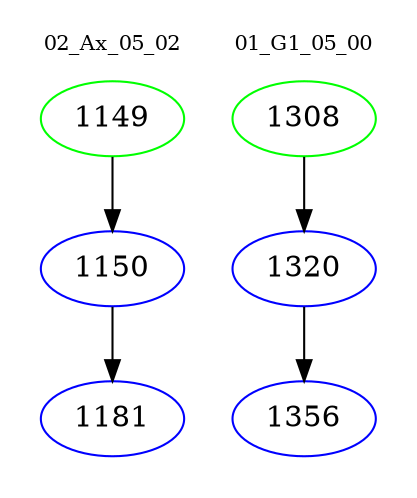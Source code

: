 digraph{
subgraph cluster_0 {
color = white
label = "02_Ax_05_02";
fontsize=10;
T0_1149 [label="1149", color="green"]
T0_1149 -> T0_1150 [color="black"]
T0_1150 [label="1150", color="blue"]
T0_1150 -> T0_1181 [color="black"]
T0_1181 [label="1181", color="blue"]
}
subgraph cluster_1 {
color = white
label = "01_G1_05_00";
fontsize=10;
T1_1308 [label="1308", color="green"]
T1_1308 -> T1_1320 [color="black"]
T1_1320 [label="1320", color="blue"]
T1_1320 -> T1_1356 [color="black"]
T1_1356 [label="1356", color="blue"]
}
}
